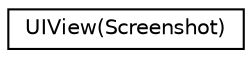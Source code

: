 digraph G
{
  edge [fontname="Helvetica",fontsize="10",labelfontname="Helvetica",labelfontsize="10"];
  node [fontname="Helvetica",fontsize="10",shape=record];
  rankdir="LR";
  Node1 [label="UIView(Screenshot)",height=0.2,width=0.4,color="black", fillcolor="white", style="filled",URL="$interface_u_i_view_07_screenshot_08.html"];
}
